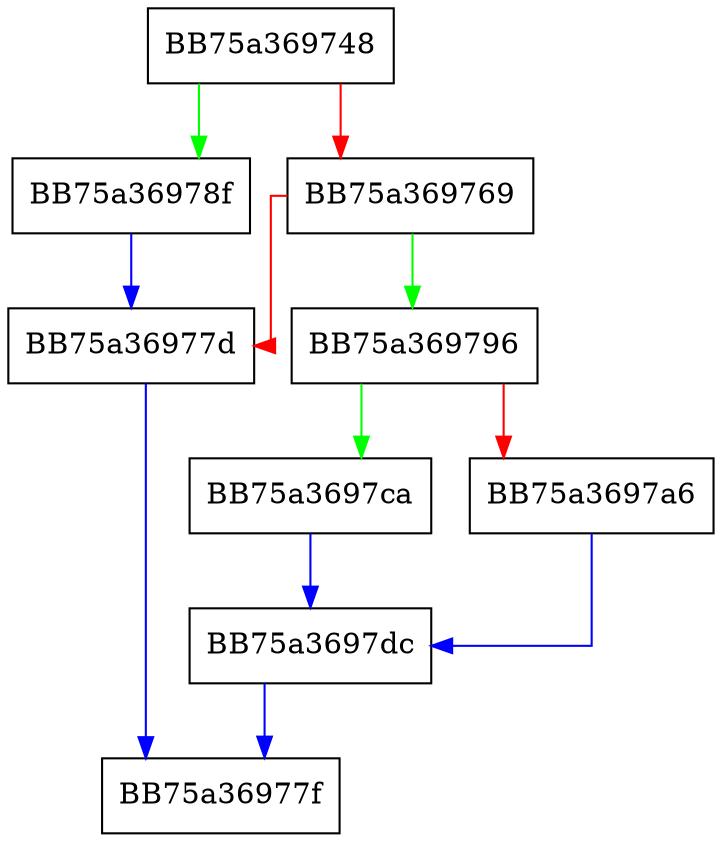 digraph get_unknown_threat_count {
  node [shape="box"];
  graph [splines=ortho];
  BB75a369748 -> BB75a36978f [color="green"];
  BB75a369748 -> BB75a369769 [color="red"];
  BB75a369769 -> BB75a369796 [color="green"];
  BB75a369769 -> BB75a36977d [color="red"];
  BB75a36977d -> BB75a36977f [color="blue"];
  BB75a36978f -> BB75a36977d [color="blue"];
  BB75a369796 -> BB75a3697ca [color="green"];
  BB75a369796 -> BB75a3697a6 [color="red"];
  BB75a3697a6 -> BB75a3697dc [color="blue"];
  BB75a3697ca -> BB75a3697dc [color="blue"];
  BB75a3697dc -> BB75a36977f [color="blue"];
}